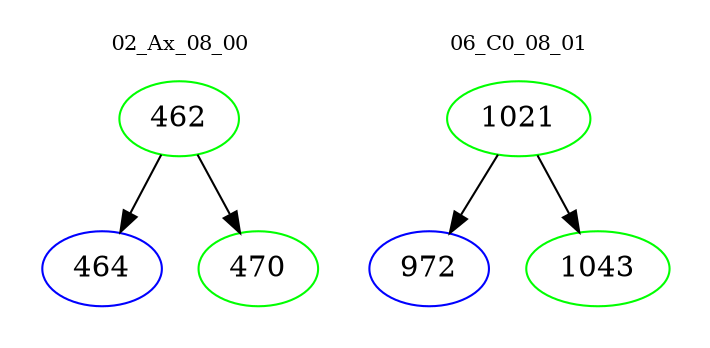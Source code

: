 digraph{
subgraph cluster_0 {
color = white
label = "02_Ax_08_00";
fontsize=10;
T0_462 [label="462", color="green"]
T0_462 -> T0_464 [color="black"]
T0_464 [label="464", color="blue"]
T0_462 -> T0_470 [color="black"]
T0_470 [label="470", color="green"]
}
subgraph cluster_1 {
color = white
label = "06_C0_08_01";
fontsize=10;
T1_1021 [label="1021", color="green"]
T1_1021 -> T1_972 [color="black"]
T1_972 [label="972", color="blue"]
T1_1021 -> T1_1043 [color="black"]
T1_1043 [label="1043", color="green"]
}
}
